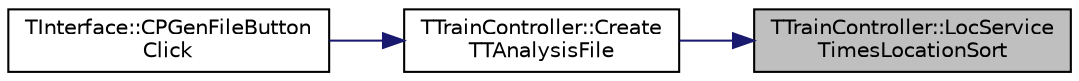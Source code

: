 digraph "TTrainController::LocServiceTimesLocationSort"
{
 // INTERACTIVE_SVG=YES
 // LATEX_PDF_SIZE
  edge [fontname="Helvetica",fontsize="10",labelfontname="Helvetica",labelfontsize="10"];
  node [fontname="Helvetica",fontsize="10",shape=record];
  rankdir="RL";
  Node1 [label="TTrainController::LocService\lTimesLocationSort",height=0.2,width=0.4,color="black", fillcolor="grey75", style="filled", fontcolor="black",tooltip="< Colour used to replace long serv. ref. text colour when removed - can't be transparent or text rema..."];
  Node1 -> Node2 [dir="back",color="midnightblue",fontsize="10",style="solid",fontname="Helvetica"];
  Node2 [label="TTrainController::Create\lTTAnalysisFile",height=0.2,width=0.4,color="black", fillcolor="white", style="filled",URL="$class_t_train_controller.html#a6a7975052fcea4a8f0f72214a4a0f298",tooltip="Generate a timetable analysis file in the 'Formatted Timetables' folder, return false if failed for a..."];
  Node2 -> Node3 [dir="back",color="midnightblue",fontsize="10",style="solid",fontname="Helvetica"];
  Node3 [label="TInterface::CPGenFileButton\lClick",height=0.2,width=0.4,color="black", fillcolor="white", style="filled",URL="$class_t_interface.html#a6379037c7970acda71188947cb3ba6b2",tooltip=" "];
}
